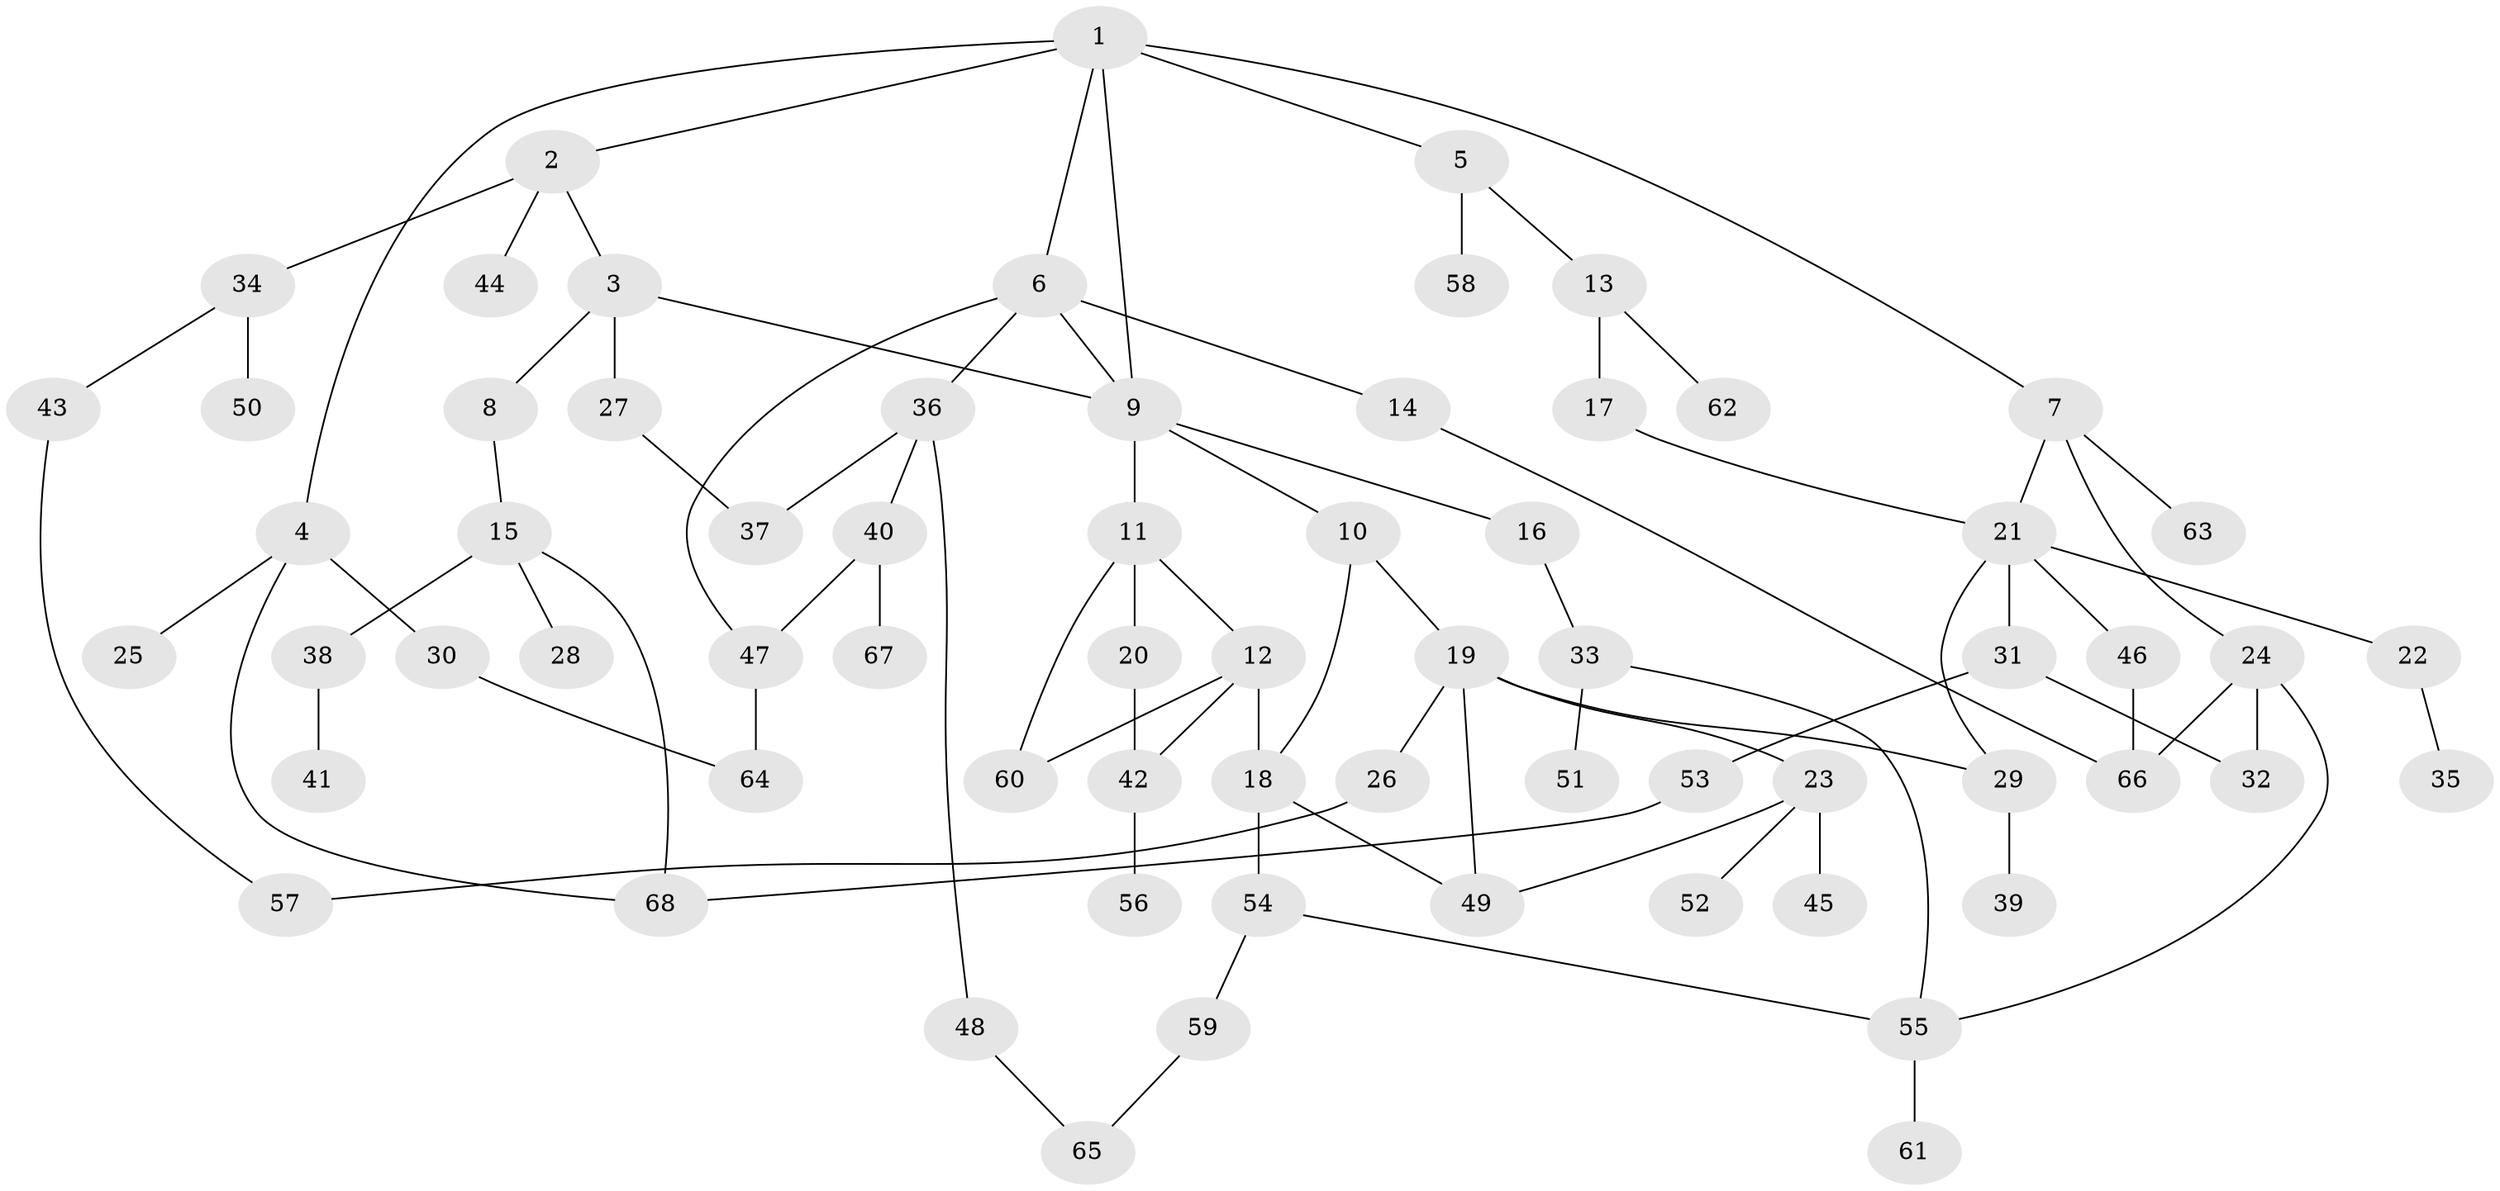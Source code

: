 // coarse degree distribution, {3: 0.2, 2: 0.15, 1: 0.5, 4: 0.05, 7: 0.1}
// Generated by graph-tools (version 1.1) at 2025/44/03/04/25 21:44:43]
// undirected, 68 vertices, 88 edges
graph export_dot {
graph [start="1"]
  node [color=gray90,style=filled];
  1;
  2;
  3;
  4;
  5;
  6;
  7;
  8;
  9;
  10;
  11;
  12;
  13;
  14;
  15;
  16;
  17;
  18;
  19;
  20;
  21;
  22;
  23;
  24;
  25;
  26;
  27;
  28;
  29;
  30;
  31;
  32;
  33;
  34;
  35;
  36;
  37;
  38;
  39;
  40;
  41;
  42;
  43;
  44;
  45;
  46;
  47;
  48;
  49;
  50;
  51;
  52;
  53;
  54;
  55;
  56;
  57;
  58;
  59;
  60;
  61;
  62;
  63;
  64;
  65;
  66;
  67;
  68;
  1 -- 2;
  1 -- 4;
  1 -- 5;
  1 -- 6;
  1 -- 7;
  1 -- 9;
  2 -- 3;
  2 -- 34;
  2 -- 44;
  3 -- 8;
  3 -- 27;
  3 -- 9;
  4 -- 25;
  4 -- 30;
  4 -- 68;
  5 -- 13;
  5 -- 58;
  6 -- 9;
  6 -- 14;
  6 -- 36;
  6 -- 47;
  7 -- 21;
  7 -- 24;
  7 -- 63;
  8 -- 15;
  9 -- 10;
  9 -- 11;
  9 -- 16;
  10 -- 18;
  10 -- 19;
  11 -- 12;
  11 -- 20;
  11 -- 60;
  12 -- 42;
  12 -- 60;
  12 -- 18;
  13 -- 17;
  13 -- 62;
  14 -- 66;
  15 -- 28;
  15 -- 38;
  15 -- 68;
  16 -- 33;
  17 -- 21;
  18 -- 54;
  18 -- 49;
  19 -- 23;
  19 -- 26;
  19 -- 29;
  19 -- 49;
  20 -- 42;
  21 -- 22;
  21 -- 29;
  21 -- 31;
  21 -- 46;
  22 -- 35;
  23 -- 45;
  23 -- 49;
  23 -- 52;
  24 -- 32;
  24 -- 55;
  24 -- 66;
  26 -- 57;
  27 -- 37;
  29 -- 39;
  30 -- 64;
  31 -- 53;
  31 -- 32;
  33 -- 51;
  33 -- 55;
  34 -- 43;
  34 -- 50;
  36 -- 37;
  36 -- 40;
  36 -- 48;
  38 -- 41;
  40 -- 67;
  40 -- 47;
  42 -- 56;
  43 -- 57;
  46 -- 66;
  47 -- 64;
  48 -- 65;
  53 -- 68;
  54 -- 59;
  54 -- 55;
  55 -- 61;
  59 -- 65;
}
